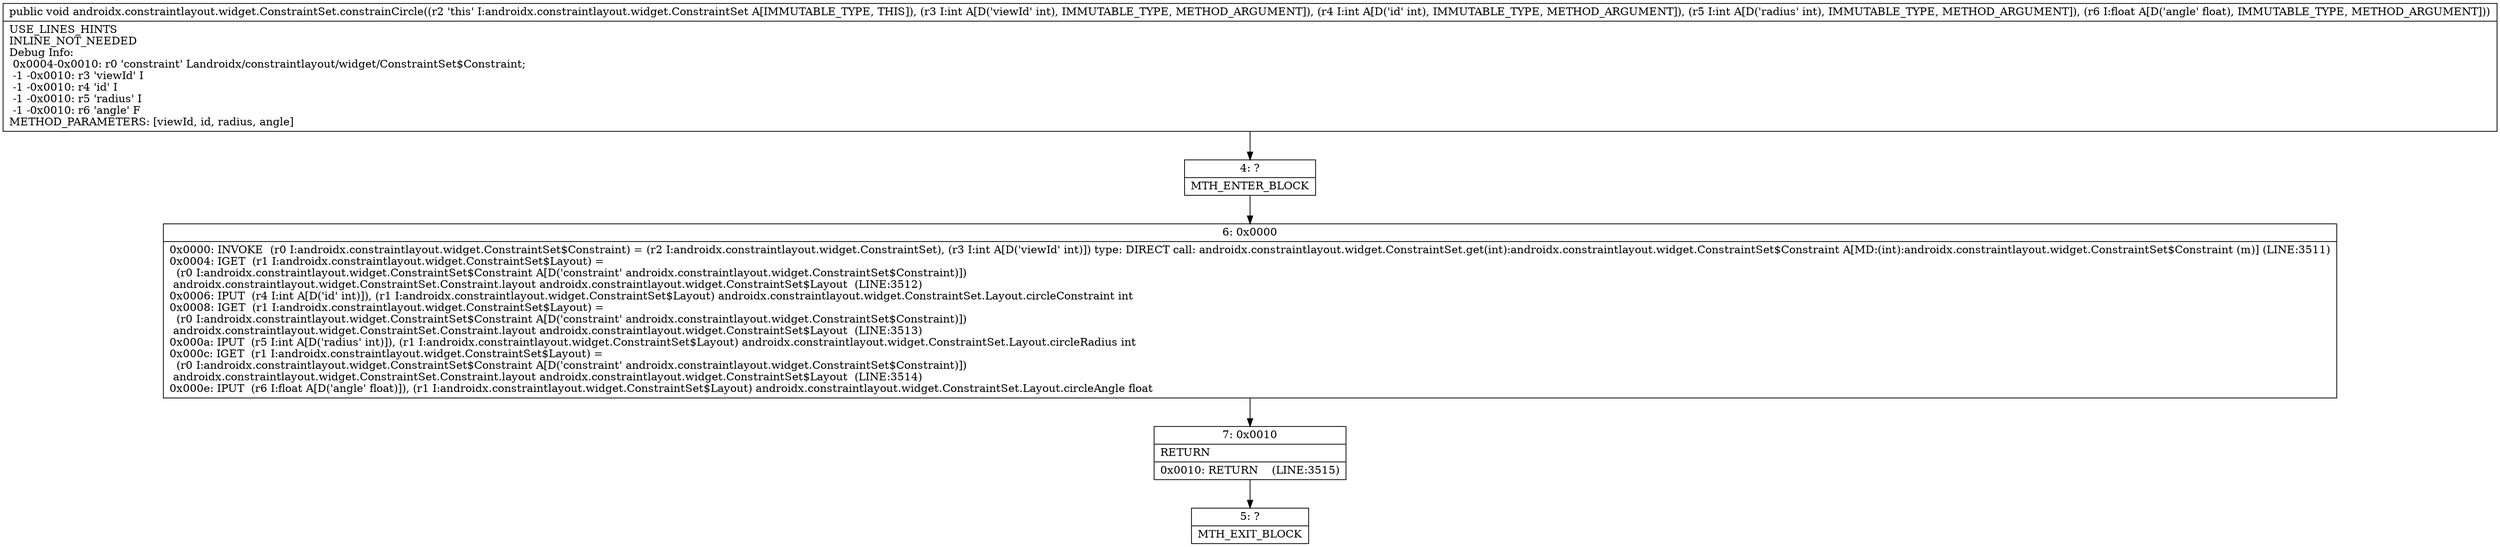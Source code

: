 digraph "CFG forandroidx.constraintlayout.widget.ConstraintSet.constrainCircle(IIIF)V" {
Node_4 [shape=record,label="{4\:\ ?|MTH_ENTER_BLOCK\l}"];
Node_6 [shape=record,label="{6\:\ 0x0000|0x0000: INVOKE  (r0 I:androidx.constraintlayout.widget.ConstraintSet$Constraint) = (r2 I:androidx.constraintlayout.widget.ConstraintSet), (r3 I:int A[D('viewId' int)]) type: DIRECT call: androidx.constraintlayout.widget.ConstraintSet.get(int):androidx.constraintlayout.widget.ConstraintSet$Constraint A[MD:(int):androidx.constraintlayout.widget.ConstraintSet$Constraint (m)] (LINE:3511)\l0x0004: IGET  (r1 I:androidx.constraintlayout.widget.ConstraintSet$Layout) = \l  (r0 I:androidx.constraintlayout.widget.ConstraintSet$Constraint A[D('constraint' androidx.constraintlayout.widget.ConstraintSet$Constraint)])\l androidx.constraintlayout.widget.ConstraintSet.Constraint.layout androidx.constraintlayout.widget.ConstraintSet$Layout  (LINE:3512)\l0x0006: IPUT  (r4 I:int A[D('id' int)]), (r1 I:androidx.constraintlayout.widget.ConstraintSet$Layout) androidx.constraintlayout.widget.ConstraintSet.Layout.circleConstraint int \l0x0008: IGET  (r1 I:androidx.constraintlayout.widget.ConstraintSet$Layout) = \l  (r0 I:androidx.constraintlayout.widget.ConstraintSet$Constraint A[D('constraint' androidx.constraintlayout.widget.ConstraintSet$Constraint)])\l androidx.constraintlayout.widget.ConstraintSet.Constraint.layout androidx.constraintlayout.widget.ConstraintSet$Layout  (LINE:3513)\l0x000a: IPUT  (r5 I:int A[D('radius' int)]), (r1 I:androidx.constraintlayout.widget.ConstraintSet$Layout) androidx.constraintlayout.widget.ConstraintSet.Layout.circleRadius int \l0x000c: IGET  (r1 I:androidx.constraintlayout.widget.ConstraintSet$Layout) = \l  (r0 I:androidx.constraintlayout.widget.ConstraintSet$Constraint A[D('constraint' androidx.constraintlayout.widget.ConstraintSet$Constraint)])\l androidx.constraintlayout.widget.ConstraintSet.Constraint.layout androidx.constraintlayout.widget.ConstraintSet$Layout  (LINE:3514)\l0x000e: IPUT  (r6 I:float A[D('angle' float)]), (r1 I:androidx.constraintlayout.widget.ConstraintSet$Layout) androidx.constraintlayout.widget.ConstraintSet.Layout.circleAngle float \l}"];
Node_7 [shape=record,label="{7\:\ 0x0010|RETURN\l|0x0010: RETURN    (LINE:3515)\l}"];
Node_5 [shape=record,label="{5\:\ ?|MTH_EXIT_BLOCK\l}"];
MethodNode[shape=record,label="{public void androidx.constraintlayout.widget.ConstraintSet.constrainCircle((r2 'this' I:androidx.constraintlayout.widget.ConstraintSet A[IMMUTABLE_TYPE, THIS]), (r3 I:int A[D('viewId' int), IMMUTABLE_TYPE, METHOD_ARGUMENT]), (r4 I:int A[D('id' int), IMMUTABLE_TYPE, METHOD_ARGUMENT]), (r5 I:int A[D('radius' int), IMMUTABLE_TYPE, METHOD_ARGUMENT]), (r6 I:float A[D('angle' float), IMMUTABLE_TYPE, METHOD_ARGUMENT]))  | USE_LINES_HINTS\lINLINE_NOT_NEEDED\lDebug Info:\l  0x0004\-0x0010: r0 'constraint' Landroidx\/constraintlayout\/widget\/ConstraintSet$Constraint;\l  \-1 \-0x0010: r3 'viewId' I\l  \-1 \-0x0010: r4 'id' I\l  \-1 \-0x0010: r5 'radius' I\l  \-1 \-0x0010: r6 'angle' F\lMETHOD_PARAMETERS: [viewId, id, radius, angle]\l}"];
MethodNode -> Node_4;Node_4 -> Node_6;
Node_6 -> Node_7;
Node_7 -> Node_5;
}

